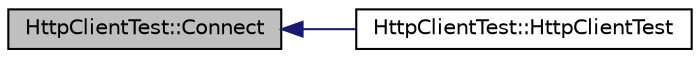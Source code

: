 digraph "HttpClientTest::Connect"
{
 // INTERACTIVE_SVG=YES
  edge [fontname="Helvetica",fontsize="10",labelfontname="Helvetica",labelfontsize="10"];
  node [fontname="Helvetica",fontsize="10",shape=record];
  rankdir="LR";
  Node11 [label="HttpClientTest::Connect",height=0.2,width=0.4,color="black", fillcolor="grey75", style="filled", fontcolor="black"];
  Node11 -> Node12 [dir="back",color="midnightblue",fontsize="10",style="solid",fontname="Helvetica"];
  Node12 [label="HttpClientTest::HttpClientTest",height=0.2,width=0.4,color="black", fillcolor="white", style="filled",URL="$de/d64/class_http_client_test.html#a7927391617d96e6c2a759930e498d5c3"];
}
